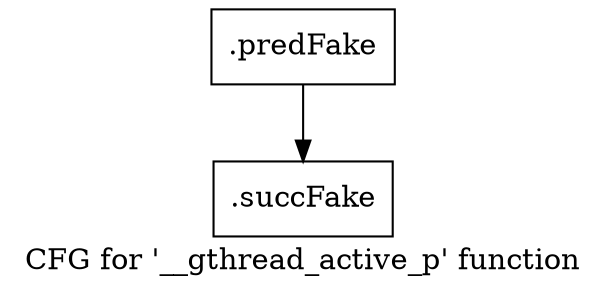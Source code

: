digraph "CFG for '__gthread_active_p' function" {
	label="CFG for '__gthread_active_p' function";

	Node0x58c33c0 [shape=record,filename="/mnt/xilinx/Vitis_HLS/2021.2/tps/lnx64/gcc-6.2.0/lib/gcc/x86_64-pc-linux-gnu/6.2.0/../../../../include/c++/6.2.0/x86_64-pc-linux-gnu/bits/gthr-default.h",linenumber="251",label="{.predFake}"];
	Node0x58c33c0 -> Node0x5096a30[ callList="" memoryops="" filename="/mnt/xilinx/Vitis_HLS/2021.2/tps/lnx64/gcc-6.2.0/lib/gcc/x86_64-pc-linux-gnu/6.2.0/../../../../include/c++/6.2.0/x86_64-pc-linux-gnu/bits/gthr-default.h" execusionnum="7016"];
	Node0x5096a30 [shape=record,filename="/mnt/xilinx/Vitis_HLS/2021.2/tps/lnx64/gcc-6.2.0/lib/gcc/x86_64-pc-linux-gnu/6.2.0/../../../../include/c++/6.2.0/x86_64-pc-linux-gnu/bits/gthr-default.h",linenumber="251",label="{.succFake}"];
}

